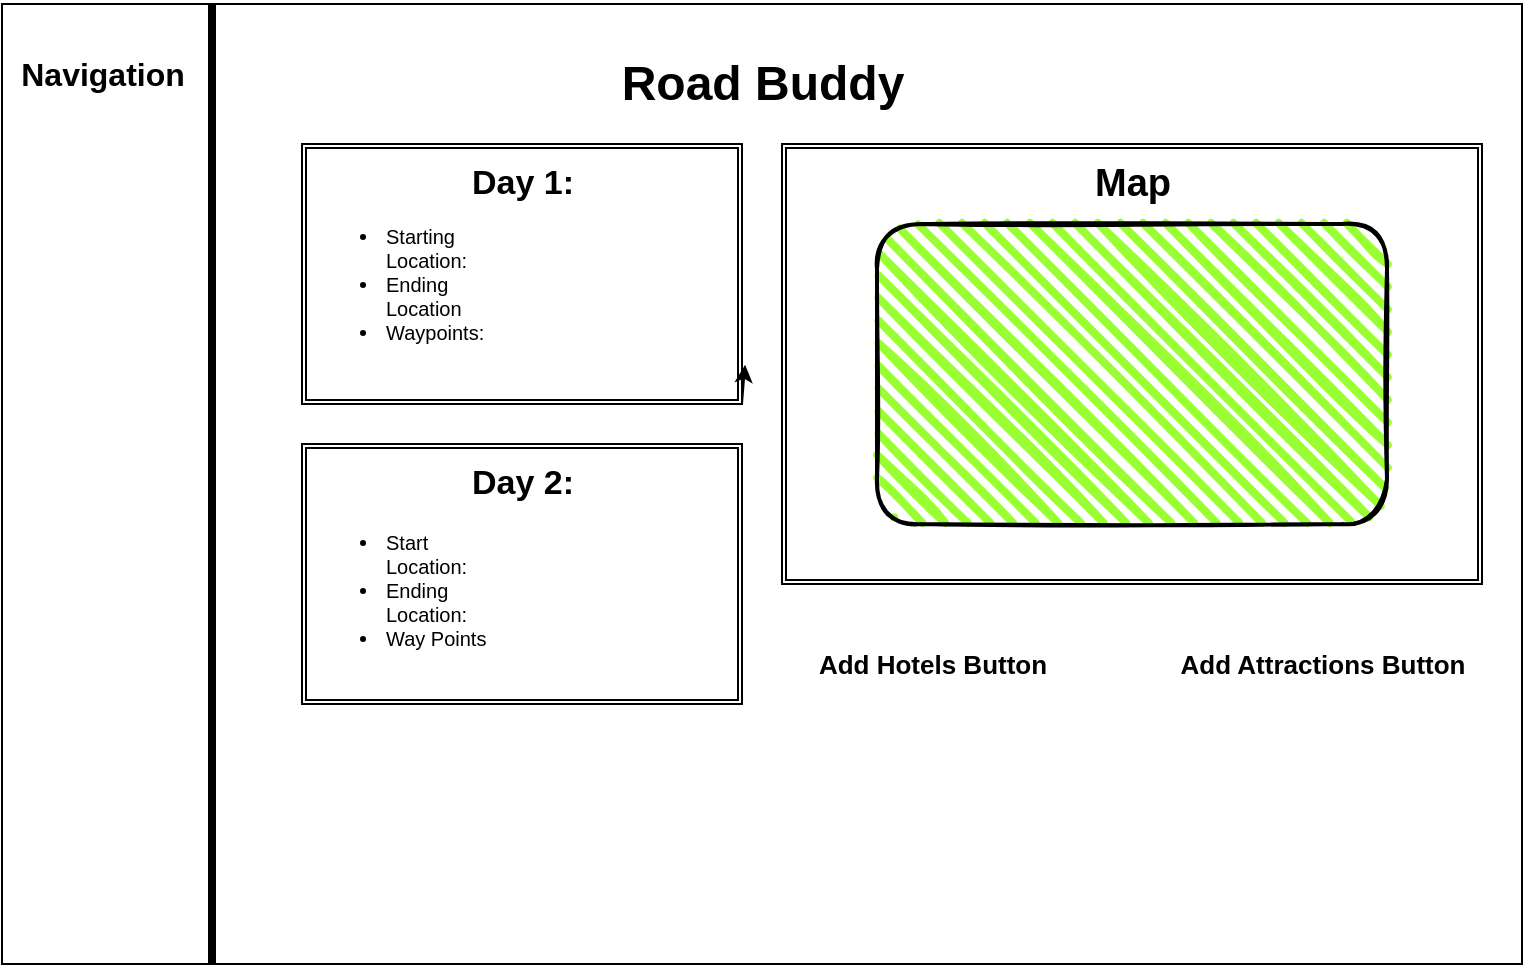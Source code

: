 <mxfile>
    <diagram id="Nc2F03LCoHx2OpUqe3a3" name="Page-1">
        <mxGraphModel dx="742" dy="403" grid="1" gridSize="10" guides="1" tooltips="1" connect="1" arrows="1" fold="1" page="1" pageScale="1" pageWidth="850" pageHeight="1100" math="0" shadow="0">
            <root>
                <mxCell id="0"/>
                <mxCell id="1" parent="0"/>
                <mxCell id="2" value="" style="rounded=0;whiteSpace=wrap;html=1;" parent="1" vertex="1">
                    <mxGeometry x="20" y="20" width="760" height="480" as="geometry"/>
                </mxCell>
                <mxCell id="3" value="Road Buddy" style="text;strokeColor=none;fillColor=none;html=1;fontSize=24;fontStyle=1;verticalAlign=middle;align=center;" parent="1" vertex="1">
                    <mxGeometry x="350" y="40" width="100" height="40" as="geometry"/>
                </mxCell>
                <mxCell id="7" value="" style="group" parent="1" vertex="1" connectable="0">
                    <mxGeometry x="410" y="90" width="350" height="220" as="geometry"/>
                </mxCell>
                <mxCell id="4" value="" style="shape=ext;double=1;rounded=0;whiteSpace=wrap;html=1;" parent="7" vertex="1">
                    <mxGeometry width="350" height="220" as="geometry"/>
                </mxCell>
                <mxCell id="5" value="" style="rounded=1;whiteSpace=wrap;html=1;strokeWidth=2;fillWeight=4;hachureGap=8;hachureAngle=45;fillColor=#99FF33;sketch=1;" parent="7" vertex="1">
                    <mxGeometry x="47.5" y="40" width="255" height="150" as="geometry"/>
                </mxCell>
                <mxCell id="6" value="Map" style="text;strokeColor=none;fillColor=none;html=1;fontSize=19;fontStyle=1;verticalAlign=middle;align=center;" parent="7" vertex="1">
                    <mxGeometry x="125" width="100" height="40" as="geometry"/>
                </mxCell>
                <mxCell id="10" value="Add Attractions Button" style="text;strokeColor=none;fillColor=none;html=1;fontSize=13;fontStyle=1;verticalAlign=middle;align=center;" parent="1" vertex="1">
                    <mxGeometry x="630" y="330" width="100" height="40" as="geometry"/>
                </mxCell>
                <mxCell id="15" value="" style="group" parent="1" vertex="1" connectable="0">
                    <mxGeometry x="170" y="90" width="220" height="130" as="geometry"/>
                </mxCell>
                <mxCell id="11" value="" style="shape=ext;double=1;rounded=0;whiteSpace=wrap;html=1;fontSize=13;" parent="15" vertex="1">
                    <mxGeometry width="220" height="130" as="geometry"/>
                </mxCell>
                <mxCell id="12" value="Day 1:" style="text;strokeColor=none;fillColor=none;html=1;fontSize=17;fontStyle=1;verticalAlign=middle;align=center;" parent="15" vertex="1">
                    <mxGeometry x="60" width="100" height="40" as="geometry"/>
                </mxCell>
                <mxCell id="13" value="&lt;ul style=&quot;font-size: 10px;&quot;&gt;&lt;li style=&quot;font-size: 10px;&quot;&gt;Starting Location:&lt;/li&gt;&lt;li style=&quot;font-size: 10px;&quot;&gt;Ending Location&lt;/li&gt;&lt;li style=&quot;font-size: 10px;&quot;&gt;Waypoints:&lt;/li&gt;&lt;/ul&gt;" style="text;strokeColor=none;fillColor=none;html=1;whiteSpace=wrap;verticalAlign=middle;overflow=hidden;fontSize=10;" parent="15" vertex="1">
                    <mxGeometry y="10" width="100" height="120" as="geometry"/>
                </mxCell>
                <mxCell id="14" style="edgeStyle=none;html=1;exitX=1;exitY=1;exitDx=0;exitDy=0;entryX=1.007;entryY=0.849;entryDx=0;entryDy=0;entryPerimeter=0;fontSize=10;" parent="15" source="11" target="11" edge="1">
                    <mxGeometry relative="1" as="geometry"/>
                </mxCell>
                <mxCell id="16" value="" style="shape=ext;double=1;rounded=0;whiteSpace=wrap;html=1;fontSize=13;" parent="1" vertex="1">
                    <mxGeometry x="170" y="240" width="220" height="130" as="geometry"/>
                </mxCell>
                <mxCell id="19" value="&lt;ul&gt;&lt;li&gt;Start Location:&lt;/li&gt;&lt;li&gt;Ending Location:&lt;/li&gt;&lt;li&gt;Way Points&lt;/li&gt;&lt;/ul&gt;" style="text;strokeColor=none;fillColor=none;html=1;whiteSpace=wrap;verticalAlign=middle;overflow=hidden;fontSize=10;" parent="1" vertex="1">
                    <mxGeometry x="170" y="255" width="100" height="115" as="geometry"/>
                </mxCell>
                <mxCell id="20" value="Day 2:" style="text;strokeColor=none;fillColor=none;html=1;fontSize=17;fontStyle=1;verticalAlign=middle;align=center;" parent="1" vertex="1">
                    <mxGeometry x="230" y="240" width="100" height="40" as="geometry"/>
                </mxCell>
                <mxCell id="24" value="" style="line;strokeWidth=4;direction=south;html=1;perimeter=backbonePerimeter;points=[];outlineConnect=0;fontSize=10;fillColor=#99FF33;" parent="1" vertex="1">
                    <mxGeometry x="120" y="20" width="10" height="480" as="geometry"/>
                </mxCell>
                <mxCell id="25" value="Navigation" style="text;strokeColor=none;fillColor=none;html=1;fontSize=16;fontStyle=1;verticalAlign=middle;align=center;" parent="1" vertex="1">
                    <mxGeometry x="20" y="40" width="100" height="30" as="geometry"/>
                </mxCell>
                <mxCell id="26" value="Add Hotels Button" style="text;strokeColor=none;fillColor=none;html=1;fontSize=13;fontStyle=1;verticalAlign=middle;align=center;" vertex="1" parent="1">
                    <mxGeometry x="435" y="330" width="100" height="40" as="geometry"/>
                </mxCell>
            </root>
        </mxGraphModel>
    </diagram>
</mxfile>